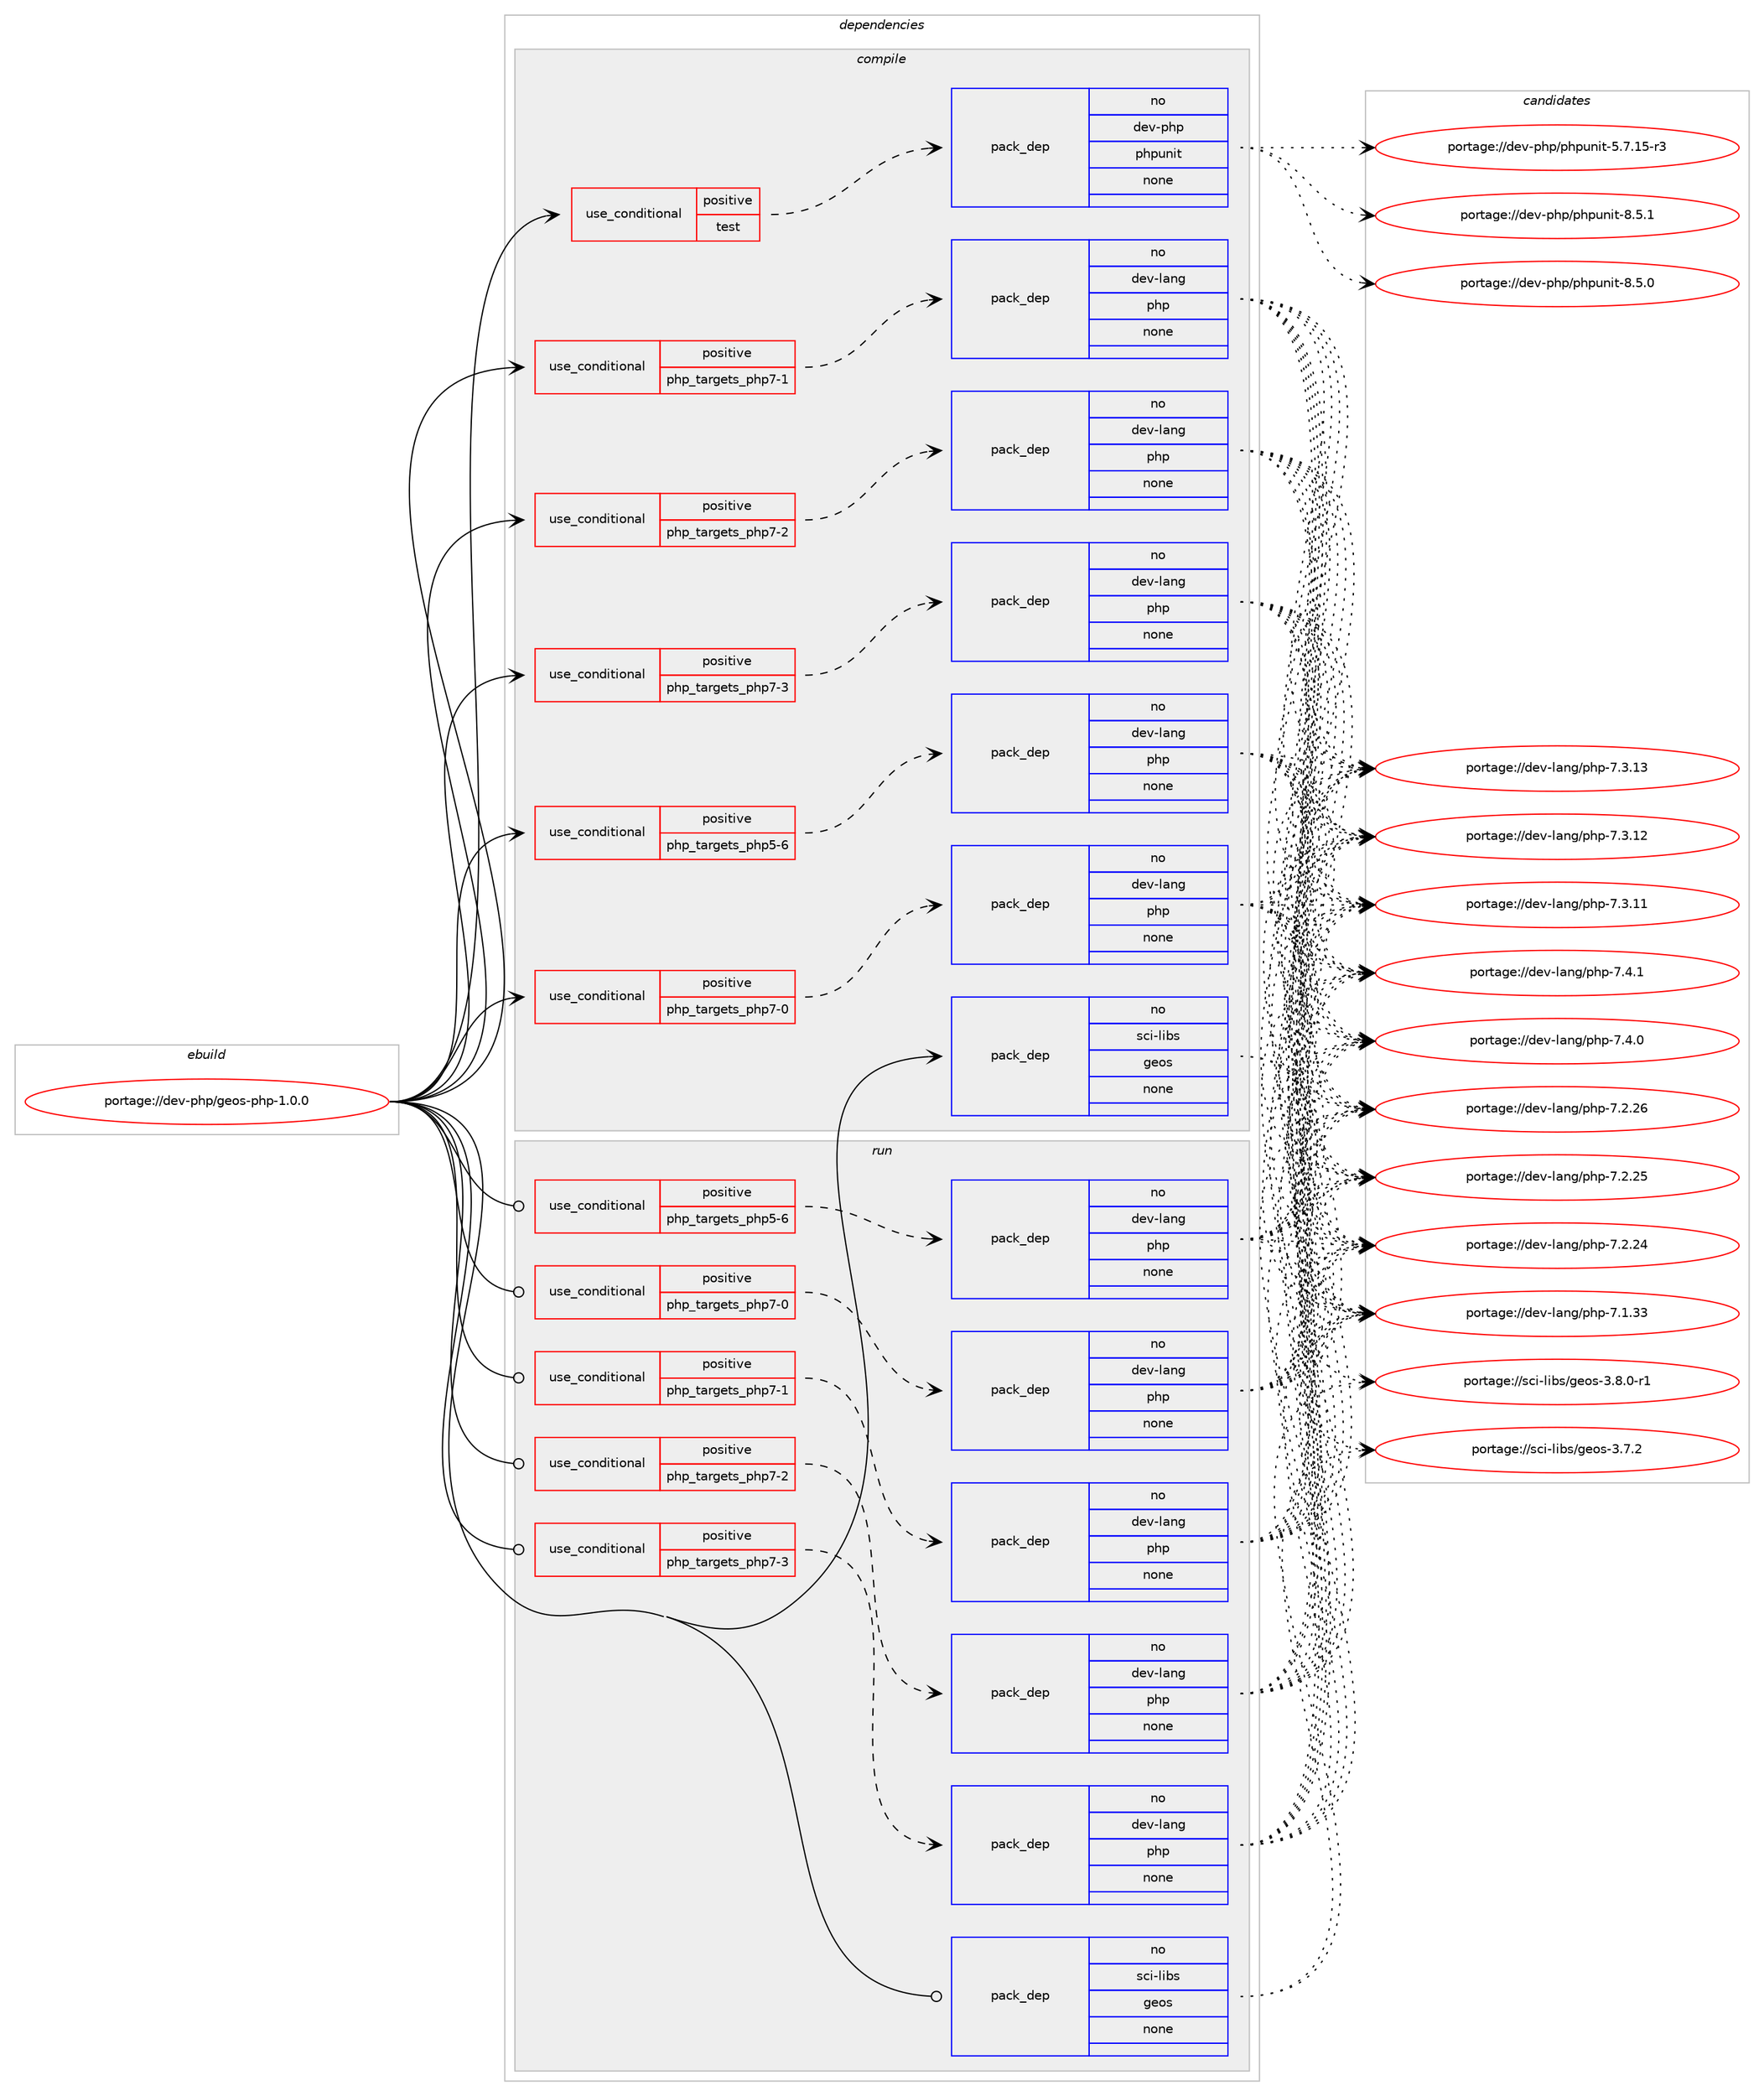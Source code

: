 digraph prolog {

# *************
# Graph options
# *************

newrank=true;
concentrate=true;
compound=true;
graph [rankdir=LR,fontname=Helvetica,fontsize=10,ranksep=1.5];#, ranksep=2.5, nodesep=0.2];
edge  [arrowhead=vee];
node  [fontname=Helvetica,fontsize=10];

# **********
# The ebuild
# **********

subgraph cluster_leftcol {
color=gray;
label=<<i>ebuild</i>>;
id [label="portage://dev-php/geos-php-1.0.0", color=red, width=4, href="../dev-php/geos-php-1.0.0.svg"];
}

# ****************
# The dependencies
# ****************

subgraph cluster_midcol {
color=gray;
label=<<i>dependencies</i>>;
subgraph cluster_compile {
fillcolor="#eeeeee";
style=filled;
label=<<i>compile</i>>;
subgraph cond121001 {
dependency477312 [label=<<TABLE BORDER="0" CELLBORDER="1" CELLSPACING="0" CELLPADDING="4"><TR><TD ROWSPAN="3" CELLPADDING="10">use_conditional</TD></TR><TR><TD>positive</TD></TR><TR><TD>php_targets_php5-6</TD></TR></TABLE>>, shape=none, color=red];
subgraph pack351264 {
dependency477313 [label=<<TABLE BORDER="0" CELLBORDER="1" CELLSPACING="0" CELLPADDING="4" WIDTH="220"><TR><TD ROWSPAN="6" CELLPADDING="30">pack_dep</TD></TR><TR><TD WIDTH="110">no</TD></TR><TR><TD>dev-lang</TD></TR><TR><TD>php</TD></TR><TR><TD>none</TD></TR><TR><TD></TD></TR></TABLE>>, shape=none, color=blue];
}
dependency477312:e -> dependency477313:w [weight=20,style="dashed",arrowhead="vee"];
}
id:e -> dependency477312:w [weight=20,style="solid",arrowhead="vee"];
subgraph cond121002 {
dependency477314 [label=<<TABLE BORDER="0" CELLBORDER="1" CELLSPACING="0" CELLPADDING="4"><TR><TD ROWSPAN="3" CELLPADDING="10">use_conditional</TD></TR><TR><TD>positive</TD></TR><TR><TD>php_targets_php7-0</TD></TR></TABLE>>, shape=none, color=red];
subgraph pack351265 {
dependency477315 [label=<<TABLE BORDER="0" CELLBORDER="1" CELLSPACING="0" CELLPADDING="4" WIDTH="220"><TR><TD ROWSPAN="6" CELLPADDING="30">pack_dep</TD></TR><TR><TD WIDTH="110">no</TD></TR><TR><TD>dev-lang</TD></TR><TR><TD>php</TD></TR><TR><TD>none</TD></TR><TR><TD></TD></TR></TABLE>>, shape=none, color=blue];
}
dependency477314:e -> dependency477315:w [weight=20,style="dashed",arrowhead="vee"];
}
id:e -> dependency477314:w [weight=20,style="solid",arrowhead="vee"];
subgraph cond121003 {
dependency477316 [label=<<TABLE BORDER="0" CELLBORDER="1" CELLSPACING="0" CELLPADDING="4"><TR><TD ROWSPAN="3" CELLPADDING="10">use_conditional</TD></TR><TR><TD>positive</TD></TR><TR><TD>php_targets_php7-1</TD></TR></TABLE>>, shape=none, color=red];
subgraph pack351266 {
dependency477317 [label=<<TABLE BORDER="0" CELLBORDER="1" CELLSPACING="0" CELLPADDING="4" WIDTH="220"><TR><TD ROWSPAN="6" CELLPADDING="30">pack_dep</TD></TR><TR><TD WIDTH="110">no</TD></TR><TR><TD>dev-lang</TD></TR><TR><TD>php</TD></TR><TR><TD>none</TD></TR><TR><TD></TD></TR></TABLE>>, shape=none, color=blue];
}
dependency477316:e -> dependency477317:w [weight=20,style="dashed",arrowhead="vee"];
}
id:e -> dependency477316:w [weight=20,style="solid",arrowhead="vee"];
subgraph cond121004 {
dependency477318 [label=<<TABLE BORDER="0" CELLBORDER="1" CELLSPACING="0" CELLPADDING="4"><TR><TD ROWSPAN="3" CELLPADDING="10">use_conditional</TD></TR><TR><TD>positive</TD></TR><TR><TD>php_targets_php7-2</TD></TR></TABLE>>, shape=none, color=red];
subgraph pack351267 {
dependency477319 [label=<<TABLE BORDER="0" CELLBORDER="1" CELLSPACING="0" CELLPADDING="4" WIDTH="220"><TR><TD ROWSPAN="6" CELLPADDING="30">pack_dep</TD></TR><TR><TD WIDTH="110">no</TD></TR><TR><TD>dev-lang</TD></TR><TR><TD>php</TD></TR><TR><TD>none</TD></TR><TR><TD></TD></TR></TABLE>>, shape=none, color=blue];
}
dependency477318:e -> dependency477319:w [weight=20,style="dashed",arrowhead="vee"];
}
id:e -> dependency477318:w [weight=20,style="solid",arrowhead="vee"];
subgraph cond121005 {
dependency477320 [label=<<TABLE BORDER="0" CELLBORDER="1" CELLSPACING="0" CELLPADDING="4"><TR><TD ROWSPAN="3" CELLPADDING="10">use_conditional</TD></TR><TR><TD>positive</TD></TR><TR><TD>php_targets_php7-3</TD></TR></TABLE>>, shape=none, color=red];
subgraph pack351268 {
dependency477321 [label=<<TABLE BORDER="0" CELLBORDER="1" CELLSPACING="0" CELLPADDING="4" WIDTH="220"><TR><TD ROWSPAN="6" CELLPADDING="30">pack_dep</TD></TR><TR><TD WIDTH="110">no</TD></TR><TR><TD>dev-lang</TD></TR><TR><TD>php</TD></TR><TR><TD>none</TD></TR><TR><TD></TD></TR></TABLE>>, shape=none, color=blue];
}
dependency477320:e -> dependency477321:w [weight=20,style="dashed",arrowhead="vee"];
}
id:e -> dependency477320:w [weight=20,style="solid",arrowhead="vee"];
subgraph cond121006 {
dependency477322 [label=<<TABLE BORDER="0" CELLBORDER="1" CELLSPACING="0" CELLPADDING="4"><TR><TD ROWSPAN="3" CELLPADDING="10">use_conditional</TD></TR><TR><TD>positive</TD></TR><TR><TD>test</TD></TR></TABLE>>, shape=none, color=red];
subgraph pack351269 {
dependency477323 [label=<<TABLE BORDER="0" CELLBORDER="1" CELLSPACING="0" CELLPADDING="4" WIDTH="220"><TR><TD ROWSPAN="6" CELLPADDING="30">pack_dep</TD></TR><TR><TD WIDTH="110">no</TD></TR><TR><TD>dev-php</TD></TR><TR><TD>phpunit</TD></TR><TR><TD>none</TD></TR><TR><TD></TD></TR></TABLE>>, shape=none, color=blue];
}
dependency477322:e -> dependency477323:w [weight=20,style="dashed",arrowhead="vee"];
}
id:e -> dependency477322:w [weight=20,style="solid",arrowhead="vee"];
subgraph pack351270 {
dependency477324 [label=<<TABLE BORDER="0" CELLBORDER="1" CELLSPACING="0" CELLPADDING="4" WIDTH="220"><TR><TD ROWSPAN="6" CELLPADDING="30">pack_dep</TD></TR><TR><TD WIDTH="110">no</TD></TR><TR><TD>sci-libs</TD></TR><TR><TD>geos</TD></TR><TR><TD>none</TD></TR><TR><TD></TD></TR></TABLE>>, shape=none, color=blue];
}
id:e -> dependency477324:w [weight=20,style="solid",arrowhead="vee"];
}
subgraph cluster_compileandrun {
fillcolor="#eeeeee";
style=filled;
label=<<i>compile and run</i>>;
}
subgraph cluster_run {
fillcolor="#eeeeee";
style=filled;
label=<<i>run</i>>;
subgraph cond121007 {
dependency477325 [label=<<TABLE BORDER="0" CELLBORDER="1" CELLSPACING="0" CELLPADDING="4"><TR><TD ROWSPAN="3" CELLPADDING="10">use_conditional</TD></TR><TR><TD>positive</TD></TR><TR><TD>php_targets_php5-6</TD></TR></TABLE>>, shape=none, color=red];
subgraph pack351271 {
dependency477326 [label=<<TABLE BORDER="0" CELLBORDER="1" CELLSPACING="0" CELLPADDING="4" WIDTH="220"><TR><TD ROWSPAN="6" CELLPADDING="30">pack_dep</TD></TR><TR><TD WIDTH="110">no</TD></TR><TR><TD>dev-lang</TD></TR><TR><TD>php</TD></TR><TR><TD>none</TD></TR><TR><TD></TD></TR></TABLE>>, shape=none, color=blue];
}
dependency477325:e -> dependency477326:w [weight=20,style="dashed",arrowhead="vee"];
}
id:e -> dependency477325:w [weight=20,style="solid",arrowhead="odot"];
subgraph cond121008 {
dependency477327 [label=<<TABLE BORDER="0" CELLBORDER="1" CELLSPACING="0" CELLPADDING="4"><TR><TD ROWSPAN="3" CELLPADDING="10">use_conditional</TD></TR><TR><TD>positive</TD></TR><TR><TD>php_targets_php7-0</TD></TR></TABLE>>, shape=none, color=red];
subgraph pack351272 {
dependency477328 [label=<<TABLE BORDER="0" CELLBORDER="1" CELLSPACING="0" CELLPADDING="4" WIDTH="220"><TR><TD ROWSPAN="6" CELLPADDING="30">pack_dep</TD></TR><TR><TD WIDTH="110">no</TD></TR><TR><TD>dev-lang</TD></TR><TR><TD>php</TD></TR><TR><TD>none</TD></TR><TR><TD></TD></TR></TABLE>>, shape=none, color=blue];
}
dependency477327:e -> dependency477328:w [weight=20,style="dashed",arrowhead="vee"];
}
id:e -> dependency477327:w [weight=20,style="solid",arrowhead="odot"];
subgraph cond121009 {
dependency477329 [label=<<TABLE BORDER="0" CELLBORDER="1" CELLSPACING="0" CELLPADDING="4"><TR><TD ROWSPAN="3" CELLPADDING="10">use_conditional</TD></TR><TR><TD>positive</TD></TR><TR><TD>php_targets_php7-1</TD></TR></TABLE>>, shape=none, color=red];
subgraph pack351273 {
dependency477330 [label=<<TABLE BORDER="0" CELLBORDER="1" CELLSPACING="0" CELLPADDING="4" WIDTH="220"><TR><TD ROWSPAN="6" CELLPADDING="30">pack_dep</TD></TR><TR><TD WIDTH="110">no</TD></TR><TR><TD>dev-lang</TD></TR><TR><TD>php</TD></TR><TR><TD>none</TD></TR><TR><TD></TD></TR></TABLE>>, shape=none, color=blue];
}
dependency477329:e -> dependency477330:w [weight=20,style="dashed",arrowhead="vee"];
}
id:e -> dependency477329:w [weight=20,style="solid",arrowhead="odot"];
subgraph cond121010 {
dependency477331 [label=<<TABLE BORDER="0" CELLBORDER="1" CELLSPACING="0" CELLPADDING="4"><TR><TD ROWSPAN="3" CELLPADDING="10">use_conditional</TD></TR><TR><TD>positive</TD></TR><TR><TD>php_targets_php7-2</TD></TR></TABLE>>, shape=none, color=red];
subgraph pack351274 {
dependency477332 [label=<<TABLE BORDER="0" CELLBORDER="1" CELLSPACING="0" CELLPADDING="4" WIDTH="220"><TR><TD ROWSPAN="6" CELLPADDING="30">pack_dep</TD></TR><TR><TD WIDTH="110">no</TD></TR><TR><TD>dev-lang</TD></TR><TR><TD>php</TD></TR><TR><TD>none</TD></TR><TR><TD></TD></TR></TABLE>>, shape=none, color=blue];
}
dependency477331:e -> dependency477332:w [weight=20,style="dashed",arrowhead="vee"];
}
id:e -> dependency477331:w [weight=20,style="solid",arrowhead="odot"];
subgraph cond121011 {
dependency477333 [label=<<TABLE BORDER="0" CELLBORDER="1" CELLSPACING="0" CELLPADDING="4"><TR><TD ROWSPAN="3" CELLPADDING="10">use_conditional</TD></TR><TR><TD>positive</TD></TR><TR><TD>php_targets_php7-3</TD></TR></TABLE>>, shape=none, color=red];
subgraph pack351275 {
dependency477334 [label=<<TABLE BORDER="0" CELLBORDER="1" CELLSPACING="0" CELLPADDING="4" WIDTH="220"><TR><TD ROWSPAN="6" CELLPADDING="30">pack_dep</TD></TR><TR><TD WIDTH="110">no</TD></TR><TR><TD>dev-lang</TD></TR><TR><TD>php</TD></TR><TR><TD>none</TD></TR><TR><TD></TD></TR></TABLE>>, shape=none, color=blue];
}
dependency477333:e -> dependency477334:w [weight=20,style="dashed",arrowhead="vee"];
}
id:e -> dependency477333:w [weight=20,style="solid",arrowhead="odot"];
subgraph pack351276 {
dependency477335 [label=<<TABLE BORDER="0" CELLBORDER="1" CELLSPACING="0" CELLPADDING="4" WIDTH="220"><TR><TD ROWSPAN="6" CELLPADDING="30">pack_dep</TD></TR><TR><TD WIDTH="110">no</TD></TR><TR><TD>sci-libs</TD></TR><TR><TD>geos</TD></TR><TR><TD>none</TD></TR><TR><TD></TD></TR></TABLE>>, shape=none, color=blue];
}
id:e -> dependency477335:w [weight=20,style="solid",arrowhead="odot"];
}
}

# **************
# The candidates
# **************

subgraph cluster_choices {
rank=same;
color=gray;
label=<<i>candidates</i>>;

subgraph choice351264 {
color=black;
nodesep=1;
choice100101118451089711010347112104112455546524649 [label="portage://dev-lang/php-7.4.1", color=red, width=4,href="../dev-lang/php-7.4.1.svg"];
choice100101118451089711010347112104112455546524648 [label="portage://dev-lang/php-7.4.0", color=red, width=4,href="../dev-lang/php-7.4.0.svg"];
choice10010111845108971101034711210411245554651464951 [label="portage://dev-lang/php-7.3.13", color=red, width=4,href="../dev-lang/php-7.3.13.svg"];
choice10010111845108971101034711210411245554651464950 [label="portage://dev-lang/php-7.3.12", color=red, width=4,href="../dev-lang/php-7.3.12.svg"];
choice10010111845108971101034711210411245554651464949 [label="portage://dev-lang/php-7.3.11", color=red, width=4,href="../dev-lang/php-7.3.11.svg"];
choice10010111845108971101034711210411245554650465054 [label="portage://dev-lang/php-7.2.26", color=red, width=4,href="../dev-lang/php-7.2.26.svg"];
choice10010111845108971101034711210411245554650465053 [label="portage://dev-lang/php-7.2.25", color=red, width=4,href="../dev-lang/php-7.2.25.svg"];
choice10010111845108971101034711210411245554650465052 [label="portage://dev-lang/php-7.2.24", color=red, width=4,href="../dev-lang/php-7.2.24.svg"];
choice10010111845108971101034711210411245554649465151 [label="portage://dev-lang/php-7.1.33", color=red, width=4,href="../dev-lang/php-7.1.33.svg"];
dependency477313:e -> choice100101118451089711010347112104112455546524649:w [style=dotted,weight="100"];
dependency477313:e -> choice100101118451089711010347112104112455546524648:w [style=dotted,weight="100"];
dependency477313:e -> choice10010111845108971101034711210411245554651464951:w [style=dotted,weight="100"];
dependency477313:e -> choice10010111845108971101034711210411245554651464950:w [style=dotted,weight="100"];
dependency477313:e -> choice10010111845108971101034711210411245554651464949:w [style=dotted,weight="100"];
dependency477313:e -> choice10010111845108971101034711210411245554650465054:w [style=dotted,weight="100"];
dependency477313:e -> choice10010111845108971101034711210411245554650465053:w [style=dotted,weight="100"];
dependency477313:e -> choice10010111845108971101034711210411245554650465052:w [style=dotted,weight="100"];
dependency477313:e -> choice10010111845108971101034711210411245554649465151:w [style=dotted,weight="100"];
}
subgraph choice351265 {
color=black;
nodesep=1;
choice100101118451089711010347112104112455546524649 [label="portage://dev-lang/php-7.4.1", color=red, width=4,href="../dev-lang/php-7.4.1.svg"];
choice100101118451089711010347112104112455546524648 [label="portage://dev-lang/php-7.4.0", color=red, width=4,href="../dev-lang/php-7.4.0.svg"];
choice10010111845108971101034711210411245554651464951 [label="portage://dev-lang/php-7.3.13", color=red, width=4,href="../dev-lang/php-7.3.13.svg"];
choice10010111845108971101034711210411245554651464950 [label="portage://dev-lang/php-7.3.12", color=red, width=4,href="../dev-lang/php-7.3.12.svg"];
choice10010111845108971101034711210411245554651464949 [label="portage://dev-lang/php-7.3.11", color=red, width=4,href="../dev-lang/php-7.3.11.svg"];
choice10010111845108971101034711210411245554650465054 [label="portage://dev-lang/php-7.2.26", color=red, width=4,href="../dev-lang/php-7.2.26.svg"];
choice10010111845108971101034711210411245554650465053 [label="portage://dev-lang/php-7.2.25", color=red, width=4,href="../dev-lang/php-7.2.25.svg"];
choice10010111845108971101034711210411245554650465052 [label="portage://dev-lang/php-7.2.24", color=red, width=4,href="../dev-lang/php-7.2.24.svg"];
choice10010111845108971101034711210411245554649465151 [label="portage://dev-lang/php-7.1.33", color=red, width=4,href="../dev-lang/php-7.1.33.svg"];
dependency477315:e -> choice100101118451089711010347112104112455546524649:w [style=dotted,weight="100"];
dependency477315:e -> choice100101118451089711010347112104112455546524648:w [style=dotted,weight="100"];
dependency477315:e -> choice10010111845108971101034711210411245554651464951:w [style=dotted,weight="100"];
dependency477315:e -> choice10010111845108971101034711210411245554651464950:w [style=dotted,weight="100"];
dependency477315:e -> choice10010111845108971101034711210411245554651464949:w [style=dotted,weight="100"];
dependency477315:e -> choice10010111845108971101034711210411245554650465054:w [style=dotted,weight="100"];
dependency477315:e -> choice10010111845108971101034711210411245554650465053:w [style=dotted,weight="100"];
dependency477315:e -> choice10010111845108971101034711210411245554650465052:w [style=dotted,weight="100"];
dependency477315:e -> choice10010111845108971101034711210411245554649465151:w [style=dotted,weight="100"];
}
subgraph choice351266 {
color=black;
nodesep=1;
choice100101118451089711010347112104112455546524649 [label="portage://dev-lang/php-7.4.1", color=red, width=4,href="../dev-lang/php-7.4.1.svg"];
choice100101118451089711010347112104112455546524648 [label="portage://dev-lang/php-7.4.0", color=red, width=4,href="../dev-lang/php-7.4.0.svg"];
choice10010111845108971101034711210411245554651464951 [label="portage://dev-lang/php-7.3.13", color=red, width=4,href="../dev-lang/php-7.3.13.svg"];
choice10010111845108971101034711210411245554651464950 [label="portage://dev-lang/php-7.3.12", color=red, width=4,href="../dev-lang/php-7.3.12.svg"];
choice10010111845108971101034711210411245554651464949 [label="portage://dev-lang/php-7.3.11", color=red, width=4,href="../dev-lang/php-7.3.11.svg"];
choice10010111845108971101034711210411245554650465054 [label="portage://dev-lang/php-7.2.26", color=red, width=4,href="../dev-lang/php-7.2.26.svg"];
choice10010111845108971101034711210411245554650465053 [label="portage://dev-lang/php-7.2.25", color=red, width=4,href="../dev-lang/php-7.2.25.svg"];
choice10010111845108971101034711210411245554650465052 [label="portage://dev-lang/php-7.2.24", color=red, width=4,href="../dev-lang/php-7.2.24.svg"];
choice10010111845108971101034711210411245554649465151 [label="portage://dev-lang/php-7.1.33", color=red, width=4,href="../dev-lang/php-7.1.33.svg"];
dependency477317:e -> choice100101118451089711010347112104112455546524649:w [style=dotted,weight="100"];
dependency477317:e -> choice100101118451089711010347112104112455546524648:w [style=dotted,weight="100"];
dependency477317:e -> choice10010111845108971101034711210411245554651464951:w [style=dotted,weight="100"];
dependency477317:e -> choice10010111845108971101034711210411245554651464950:w [style=dotted,weight="100"];
dependency477317:e -> choice10010111845108971101034711210411245554651464949:w [style=dotted,weight="100"];
dependency477317:e -> choice10010111845108971101034711210411245554650465054:w [style=dotted,weight="100"];
dependency477317:e -> choice10010111845108971101034711210411245554650465053:w [style=dotted,weight="100"];
dependency477317:e -> choice10010111845108971101034711210411245554650465052:w [style=dotted,weight="100"];
dependency477317:e -> choice10010111845108971101034711210411245554649465151:w [style=dotted,weight="100"];
}
subgraph choice351267 {
color=black;
nodesep=1;
choice100101118451089711010347112104112455546524649 [label="portage://dev-lang/php-7.4.1", color=red, width=4,href="../dev-lang/php-7.4.1.svg"];
choice100101118451089711010347112104112455546524648 [label="portage://dev-lang/php-7.4.0", color=red, width=4,href="../dev-lang/php-7.4.0.svg"];
choice10010111845108971101034711210411245554651464951 [label="portage://dev-lang/php-7.3.13", color=red, width=4,href="../dev-lang/php-7.3.13.svg"];
choice10010111845108971101034711210411245554651464950 [label="portage://dev-lang/php-7.3.12", color=red, width=4,href="../dev-lang/php-7.3.12.svg"];
choice10010111845108971101034711210411245554651464949 [label="portage://dev-lang/php-7.3.11", color=red, width=4,href="../dev-lang/php-7.3.11.svg"];
choice10010111845108971101034711210411245554650465054 [label="portage://dev-lang/php-7.2.26", color=red, width=4,href="../dev-lang/php-7.2.26.svg"];
choice10010111845108971101034711210411245554650465053 [label="portage://dev-lang/php-7.2.25", color=red, width=4,href="../dev-lang/php-7.2.25.svg"];
choice10010111845108971101034711210411245554650465052 [label="portage://dev-lang/php-7.2.24", color=red, width=4,href="../dev-lang/php-7.2.24.svg"];
choice10010111845108971101034711210411245554649465151 [label="portage://dev-lang/php-7.1.33", color=red, width=4,href="../dev-lang/php-7.1.33.svg"];
dependency477319:e -> choice100101118451089711010347112104112455546524649:w [style=dotted,weight="100"];
dependency477319:e -> choice100101118451089711010347112104112455546524648:w [style=dotted,weight="100"];
dependency477319:e -> choice10010111845108971101034711210411245554651464951:w [style=dotted,weight="100"];
dependency477319:e -> choice10010111845108971101034711210411245554651464950:w [style=dotted,weight="100"];
dependency477319:e -> choice10010111845108971101034711210411245554651464949:w [style=dotted,weight="100"];
dependency477319:e -> choice10010111845108971101034711210411245554650465054:w [style=dotted,weight="100"];
dependency477319:e -> choice10010111845108971101034711210411245554650465053:w [style=dotted,weight="100"];
dependency477319:e -> choice10010111845108971101034711210411245554650465052:w [style=dotted,weight="100"];
dependency477319:e -> choice10010111845108971101034711210411245554649465151:w [style=dotted,weight="100"];
}
subgraph choice351268 {
color=black;
nodesep=1;
choice100101118451089711010347112104112455546524649 [label="portage://dev-lang/php-7.4.1", color=red, width=4,href="../dev-lang/php-7.4.1.svg"];
choice100101118451089711010347112104112455546524648 [label="portage://dev-lang/php-7.4.0", color=red, width=4,href="../dev-lang/php-7.4.0.svg"];
choice10010111845108971101034711210411245554651464951 [label="portage://dev-lang/php-7.3.13", color=red, width=4,href="../dev-lang/php-7.3.13.svg"];
choice10010111845108971101034711210411245554651464950 [label="portage://dev-lang/php-7.3.12", color=red, width=4,href="../dev-lang/php-7.3.12.svg"];
choice10010111845108971101034711210411245554651464949 [label="portage://dev-lang/php-7.3.11", color=red, width=4,href="../dev-lang/php-7.3.11.svg"];
choice10010111845108971101034711210411245554650465054 [label="portage://dev-lang/php-7.2.26", color=red, width=4,href="../dev-lang/php-7.2.26.svg"];
choice10010111845108971101034711210411245554650465053 [label="portage://dev-lang/php-7.2.25", color=red, width=4,href="../dev-lang/php-7.2.25.svg"];
choice10010111845108971101034711210411245554650465052 [label="portage://dev-lang/php-7.2.24", color=red, width=4,href="../dev-lang/php-7.2.24.svg"];
choice10010111845108971101034711210411245554649465151 [label="portage://dev-lang/php-7.1.33", color=red, width=4,href="../dev-lang/php-7.1.33.svg"];
dependency477321:e -> choice100101118451089711010347112104112455546524649:w [style=dotted,weight="100"];
dependency477321:e -> choice100101118451089711010347112104112455546524648:w [style=dotted,weight="100"];
dependency477321:e -> choice10010111845108971101034711210411245554651464951:w [style=dotted,weight="100"];
dependency477321:e -> choice10010111845108971101034711210411245554651464950:w [style=dotted,weight="100"];
dependency477321:e -> choice10010111845108971101034711210411245554651464949:w [style=dotted,weight="100"];
dependency477321:e -> choice10010111845108971101034711210411245554650465054:w [style=dotted,weight="100"];
dependency477321:e -> choice10010111845108971101034711210411245554650465053:w [style=dotted,weight="100"];
dependency477321:e -> choice10010111845108971101034711210411245554650465052:w [style=dotted,weight="100"];
dependency477321:e -> choice10010111845108971101034711210411245554649465151:w [style=dotted,weight="100"];
}
subgraph choice351269 {
color=black;
nodesep=1;
choice1001011184511210411247112104112117110105116455646534649 [label="portage://dev-php/phpunit-8.5.1", color=red, width=4,href="../dev-php/phpunit-8.5.1.svg"];
choice1001011184511210411247112104112117110105116455646534648 [label="portage://dev-php/phpunit-8.5.0", color=red, width=4,href="../dev-php/phpunit-8.5.0.svg"];
choice1001011184511210411247112104112117110105116455346554649534511451 [label="portage://dev-php/phpunit-5.7.15-r3", color=red, width=4,href="../dev-php/phpunit-5.7.15-r3.svg"];
dependency477323:e -> choice1001011184511210411247112104112117110105116455646534649:w [style=dotted,weight="100"];
dependency477323:e -> choice1001011184511210411247112104112117110105116455646534648:w [style=dotted,weight="100"];
dependency477323:e -> choice1001011184511210411247112104112117110105116455346554649534511451:w [style=dotted,weight="100"];
}
subgraph choice351270 {
color=black;
nodesep=1;
choice115991054510810598115471031011111154551465646484511449 [label="portage://sci-libs/geos-3.8.0-r1", color=red, width=4,href="../sci-libs/geos-3.8.0-r1.svg"];
choice11599105451081059811547103101111115455146554650 [label="portage://sci-libs/geos-3.7.2", color=red, width=4,href="../sci-libs/geos-3.7.2.svg"];
dependency477324:e -> choice115991054510810598115471031011111154551465646484511449:w [style=dotted,weight="100"];
dependency477324:e -> choice11599105451081059811547103101111115455146554650:w [style=dotted,weight="100"];
}
subgraph choice351271 {
color=black;
nodesep=1;
choice100101118451089711010347112104112455546524649 [label="portage://dev-lang/php-7.4.1", color=red, width=4,href="../dev-lang/php-7.4.1.svg"];
choice100101118451089711010347112104112455546524648 [label="portage://dev-lang/php-7.4.0", color=red, width=4,href="../dev-lang/php-7.4.0.svg"];
choice10010111845108971101034711210411245554651464951 [label="portage://dev-lang/php-7.3.13", color=red, width=4,href="../dev-lang/php-7.3.13.svg"];
choice10010111845108971101034711210411245554651464950 [label="portage://dev-lang/php-7.3.12", color=red, width=4,href="../dev-lang/php-7.3.12.svg"];
choice10010111845108971101034711210411245554651464949 [label="portage://dev-lang/php-7.3.11", color=red, width=4,href="../dev-lang/php-7.3.11.svg"];
choice10010111845108971101034711210411245554650465054 [label="portage://dev-lang/php-7.2.26", color=red, width=4,href="../dev-lang/php-7.2.26.svg"];
choice10010111845108971101034711210411245554650465053 [label="portage://dev-lang/php-7.2.25", color=red, width=4,href="../dev-lang/php-7.2.25.svg"];
choice10010111845108971101034711210411245554650465052 [label="portage://dev-lang/php-7.2.24", color=red, width=4,href="../dev-lang/php-7.2.24.svg"];
choice10010111845108971101034711210411245554649465151 [label="portage://dev-lang/php-7.1.33", color=red, width=4,href="../dev-lang/php-7.1.33.svg"];
dependency477326:e -> choice100101118451089711010347112104112455546524649:w [style=dotted,weight="100"];
dependency477326:e -> choice100101118451089711010347112104112455546524648:w [style=dotted,weight="100"];
dependency477326:e -> choice10010111845108971101034711210411245554651464951:w [style=dotted,weight="100"];
dependency477326:e -> choice10010111845108971101034711210411245554651464950:w [style=dotted,weight="100"];
dependency477326:e -> choice10010111845108971101034711210411245554651464949:w [style=dotted,weight="100"];
dependency477326:e -> choice10010111845108971101034711210411245554650465054:w [style=dotted,weight="100"];
dependency477326:e -> choice10010111845108971101034711210411245554650465053:w [style=dotted,weight="100"];
dependency477326:e -> choice10010111845108971101034711210411245554650465052:w [style=dotted,weight="100"];
dependency477326:e -> choice10010111845108971101034711210411245554649465151:w [style=dotted,weight="100"];
}
subgraph choice351272 {
color=black;
nodesep=1;
choice100101118451089711010347112104112455546524649 [label="portage://dev-lang/php-7.4.1", color=red, width=4,href="../dev-lang/php-7.4.1.svg"];
choice100101118451089711010347112104112455546524648 [label="portage://dev-lang/php-7.4.0", color=red, width=4,href="../dev-lang/php-7.4.0.svg"];
choice10010111845108971101034711210411245554651464951 [label="portage://dev-lang/php-7.3.13", color=red, width=4,href="../dev-lang/php-7.3.13.svg"];
choice10010111845108971101034711210411245554651464950 [label="portage://dev-lang/php-7.3.12", color=red, width=4,href="../dev-lang/php-7.3.12.svg"];
choice10010111845108971101034711210411245554651464949 [label="portage://dev-lang/php-7.3.11", color=red, width=4,href="../dev-lang/php-7.3.11.svg"];
choice10010111845108971101034711210411245554650465054 [label="portage://dev-lang/php-7.2.26", color=red, width=4,href="../dev-lang/php-7.2.26.svg"];
choice10010111845108971101034711210411245554650465053 [label="portage://dev-lang/php-7.2.25", color=red, width=4,href="../dev-lang/php-7.2.25.svg"];
choice10010111845108971101034711210411245554650465052 [label="portage://dev-lang/php-7.2.24", color=red, width=4,href="../dev-lang/php-7.2.24.svg"];
choice10010111845108971101034711210411245554649465151 [label="portage://dev-lang/php-7.1.33", color=red, width=4,href="../dev-lang/php-7.1.33.svg"];
dependency477328:e -> choice100101118451089711010347112104112455546524649:w [style=dotted,weight="100"];
dependency477328:e -> choice100101118451089711010347112104112455546524648:w [style=dotted,weight="100"];
dependency477328:e -> choice10010111845108971101034711210411245554651464951:w [style=dotted,weight="100"];
dependency477328:e -> choice10010111845108971101034711210411245554651464950:w [style=dotted,weight="100"];
dependency477328:e -> choice10010111845108971101034711210411245554651464949:w [style=dotted,weight="100"];
dependency477328:e -> choice10010111845108971101034711210411245554650465054:w [style=dotted,weight="100"];
dependency477328:e -> choice10010111845108971101034711210411245554650465053:w [style=dotted,weight="100"];
dependency477328:e -> choice10010111845108971101034711210411245554650465052:w [style=dotted,weight="100"];
dependency477328:e -> choice10010111845108971101034711210411245554649465151:w [style=dotted,weight="100"];
}
subgraph choice351273 {
color=black;
nodesep=1;
choice100101118451089711010347112104112455546524649 [label="portage://dev-lang/php-7.4.1", color=red, width=4,href="../dev-lang/php-7.4.1.svg"];
choice100101118451089711010347112104112455546524648 [label="portage://dev-lang/php-7.4.0", color=red, width=4,href="../dev-lang/php-7.4.0.svg"];
choice10010111845108971101034711210411245554651464951 [label="portage://dev-lang/php-7.3.13", color=red, width=4,href="../dev-lang/php-7.3.13.svg"];
choice10010111845108971101034711210411245554651464950 [label="portage://dev-lang/php-7.3.12", color=red, width=4,href="../dev-lang/php-7.3.12.svg"];
choice10010111845108971101034711210411245554651464949 [label="portage://dev-lang/php-7.3.11", color=red, width=4,href="../dev-lang/php-7.3.11.svg"];
choice10010111845108971101034711210411245554650465054 [label="portage://dev-lang/php-7.2.26", color=red, width=4,href="../dev-lang/php-7.2.26.svg"];
choice10010111845108971101034711210411245554650465053 [label="portage://dev-lang/php-7.2.25", color=red, width=4,href="../dev-lang/php-7.2.25.svg"];
choice10010111845108971101034711210411245554650465052 [label="portage://dev-lang/php-7.2.24", color=red, width=4,href="../dev-lang/php-7.2.24.svg"];
choice10010111845108971101034711210411245554649465151 [label="portage://dev-lang/php-7.1.33", color=red, width=4,href="../dev-lang/php-7.1.33.svg"];
dependency477330:e -> choice100101118451089711010347112104112455546524649:w [style=dotted,weight="100"];
dependency477330:e -> choice100101118451089711010347112104112455546524648:w [style=dotted,weight="100"];
dependency477330:e -> choice10010111845108971101034711210411245554651464951:w [style=dotted,weight="100"];
dependency477330:e -> choice10010111845108971101034711210411245554651464950:w [style=dotted,weight="100"];
dependency477330:e -> choice10010111845108971101034711210411245554651464949:w [style=dotted,weight="100"];
dependency477330:e -> choice10010111845108971101034711210411245554650465054:w [style=dotted,weight="100"];
dependency477330:e -> choice10010111845108971101034711210411245554650465053:w [style=dotted,weight="100"];
dependency477330:e -> choice10010111845108971101034711210411245554650465052:w [style=dotted,weight="100"];
dependency477330:e -> choice10010111845108971101034711210411245554649465151:w [style=dotted,weight="100"];
}
subgraph choice351274 {
color=black;
nodesep=1;
choice100101118451089711010347112104112455546524649 [label="portage://dev-lang/php-7.4.1", color=red, width=4,href="../dev-lang/php-7.4.1.svg"];
choice100101118451089711010347112104112455546524648 [label="portage://dev-lang/php-7.4.0", color=red, width=4,href="../dev-lang/php-7.4.0.svg"];
choice10010111845108971101034711210411245554651464951 [label="portage://dev-lang/php-7.3.13", color=red, width=4,href="../dev-lang/php-7.3.13.svg"];
choice10010111845108971101034711210411245554651464950 [label="portage://dev-lang/php-7.3.12", color=red, width=4,href="../dev-lang/php-7.3.12.svg"];
choice10010111845108971101034711210411245554651464949 [label="portage://dev-lang/php-7.3.11", color=red, width=4,href="../dev-lang/php-7.3.11.svg"];
choice10010111845108971101034711210411245554650465054 [label="portage://dev-lang/php-7.2.26", color=red, width=4,href="../dev-lang/php-7.2.26.svg"];
choice10010111845108971101034711210411245554650465053 [label="portage://dev-lang/php-7.2.25", color=red, width=4,href="../dev-lang/php-7.2.25.svg"];
choice10010111845108971101034711210411245554650465052 [label="portage://dev-lang/php-7.2.24", color=red, width=4,href="../dev-lang/php-7.2.24.svg"];
choice10010111845108971101034711210411245554649465151 [label="portage://dev-lang/php-7.1.33", color=red, width=4,href="../dev-lang/php-7.1.33.svg"];
dependency477332:e -> choice100101118451089711010347112104112455546524649:w [style=dotted,weight="100"];
dependency477332:e -> choice100101118451089711010347112104112455546524648:w [style=dotted,weight="100"];
dependency477332:e -> choice10010111845108971101034711210411245554651464951:w [style=dotted,weight="100"];
dependency477332:e -> choice10010111845108971101034711210411245554651464950:w [style=dotted,weight="100"];
dependency477332:e -> choice10010111845108971101034711210411245554651464949:w [style=dotted,weight="100"];
dependency477332:e -> choice10010111845108971101034711210411245554650465054:w [style=dotted,weight="100"];
dependency477332:e -> choice10010111845108971101034711210411245554650465053:w [style=dotted,weight="100"];
dependency477332:e -> choice10010111845108971101034711210411245554650465052:w [style=dotted,weight="100"];
dependency477332:e -> choice10010111845108971101034711210411245554649465151:w [style=dotted,weight="100"];
}
subgraph choice351275 {
color=black;
nodesep=1;
choice100101118451089711010347112104112455546524649 [label="portage://dev-lang/php-7.4.1", color=red, width=4,href="../dev-lang/php-7.4.1.svg"];
choice100101118451089711010347112104112455546524648 [label="portage://dev-lang/php-7.4.0", color=red, width=4,href="../dev-lang/php-7.4.0.svg"];
choice10010111845108971101034711210411245554651464951 [label="portage://dev-lang/php-7.3.13", color=red, width=4,href="../dev-lang/php-7.3.13.svg"];
choice10010111845108971101034711210411245554651464950 [label="portage://dev-lang/php-7.3.12", color=red, width=4,href="../dev-lang/php-7.3.12.svg"];
choice10010111845108971101034711210411245554651464949 [label="portage://dev-lang/php-7.3.11", color=red, width=4,href="../dev-lang/php-7.3.11.svg"];
choice10010111845108971101034711210411245554650465054 [label="portage://dev-lang/php-7.2.26", color=red, width=4,href="../dev-lang/php-7.2.26.svg"];
choice10010111845108971101034711210411245554650465053 [label="portage://dev-lang/php-7.2.25", color=red, width=4,href="../dev-lang/php-7.2.25.svg"];
choice10010111845108971101034711210411245554650465052 [label="portage://dev-lang/php-7.2.24", color=red, width=4,href="../dev-lang/php-7.2.24.svg"];
choice10010111845108971101034711210411245554649465151 [label="portage://dev-lang/php-7.1.33", color=red, width=4,href="../dev-lang/php-7.1.33.svg"];
dependency477334:e -> choice100101118451089711010347112104112455546524649:w [style=dotted,weight="100"];
dependency477334:e -> choice100101118451089711010347112104112455546524648:w [style=dotted,weight="100"];
dependency477334:e -> choice10010111845108971101034711210411245554651464951:w [style=dotted,weight="100"];
dependency477334:e -> choice10010111845108971101034711210411245554651464950:w [style=dotted,weight="100"];
dependency477334:e -> choice10010111845108971101034711210411245554651464949:w [style=dotted,weight="100"];
dependency477334:e -> choice10010111845108971101034711210411245554650465054:w [style=dotted,weight="100"];
dependency477334:e -> choice10010111845108971101034711210411245554650465053:w [style=dotted,weight="100"];
dependency477334:e -> choice10010111845108971101034711210411245554650465052:w [style=dotted,weight="100"];
dependency477334:e -> choice10010111845108971101034711210411245554649465151:w [style=dotted,weight="100"];
}
subgraph choice351276 {
color=black;
nodesep=1;
choice115991054510810598115471031011111154551465646484511449 [label="portage://sci-libs/geos-3.8.0-r1", color=red, width=4,href="../sci-libs/geos-3.8.0-r1.svg"];
choice11599105451081059811547103101111115455146554650 [label="portage://sci-libs/geos-3.7.2", color=red, width=4,href="../sci-libs/geos-3.7.2.svg"];
dependency477335:e -> choice115991054510810598115471031011111154551465646484511449:w [style=dotted,weight="100"];
dependency477335:e -> choice11599105451081059811547103101111115455146554650:w [style=dotted,weight="100"];
}
}

}
